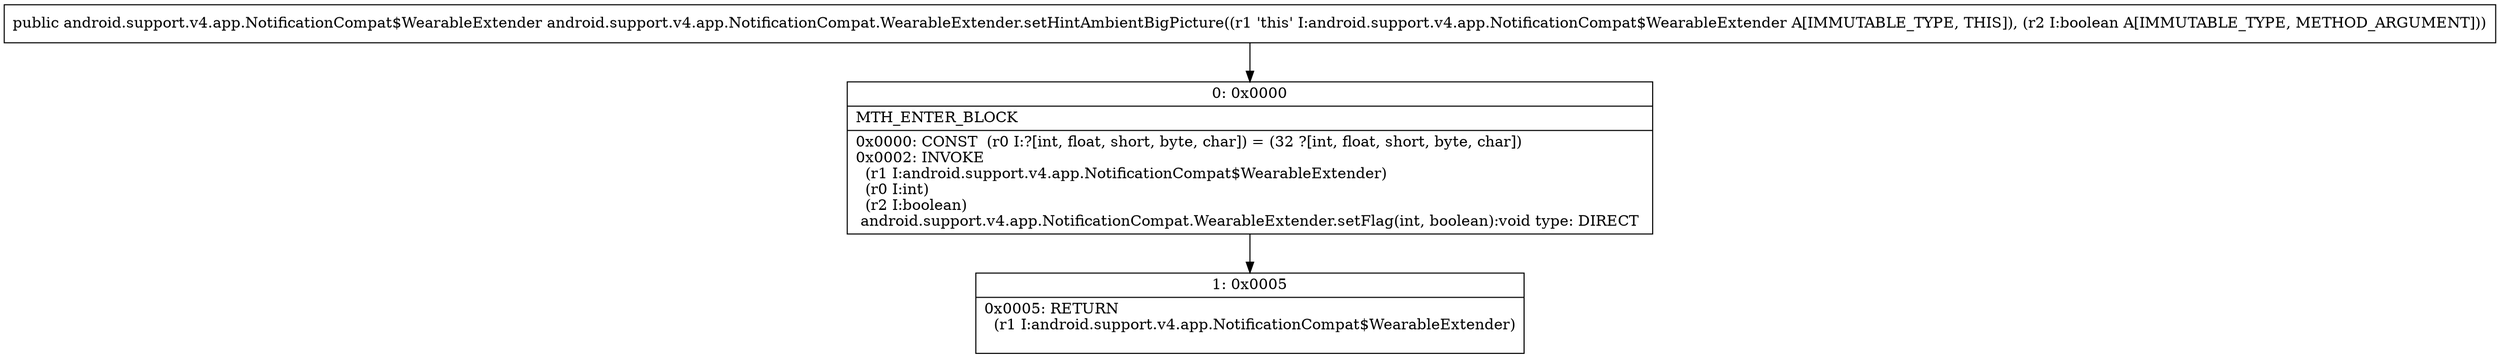 digraph "CFG forandroid.support.v4.app.NotificationCompat.WearableExtender.setHintAmbientBigPicture(Z)Landroid\/support\/v4\/app\/NotificationCompat$WearableExtender;" {
Node_0 [shape=record,label="{0\:\ 0x0000|MTH_ENTER_BLOCK\l|0x0000: CONST  (r0 I:?[int, float, short, byte, char]) = (32 ?[int, float, short, byte, char]) \l0x0002: INVOKE  \l  (r1 I:android.support.v4.app.NotificationCompat$WearableExtender)\l  (r0 I:int)\l  (r2 I:boolean)\l android.support.v4.app.NotificationCompat.WearableExtender.setFlag(int, boolean):void type: DIRECT \l}"];
Node_1 [shape=record,label="{1\:\ 0x0005|0x0005: RETURN  \l  (r1 I:android.support.v4.app.NotificationCompat$WearableExtender)\l \l}"];
MethodNode[shape=record,label="{public android.support.v4.app.NotificationCompat$WearableExtender android.support.v4.app.NotificationCompat.WearableExtender.setHintAmbientBigPicture((r1 'this' I:android.support.v4.app.NotificationCompat$WearableExtender A[IMMUTABLE_TYPE, THIS]), (r2 I:boolean A[IMMUTABLE_TYPE, METHOD_ARGUMENT])) }"];
MethodNode -> Node_0;
Node_0 -> Node_1;
}

